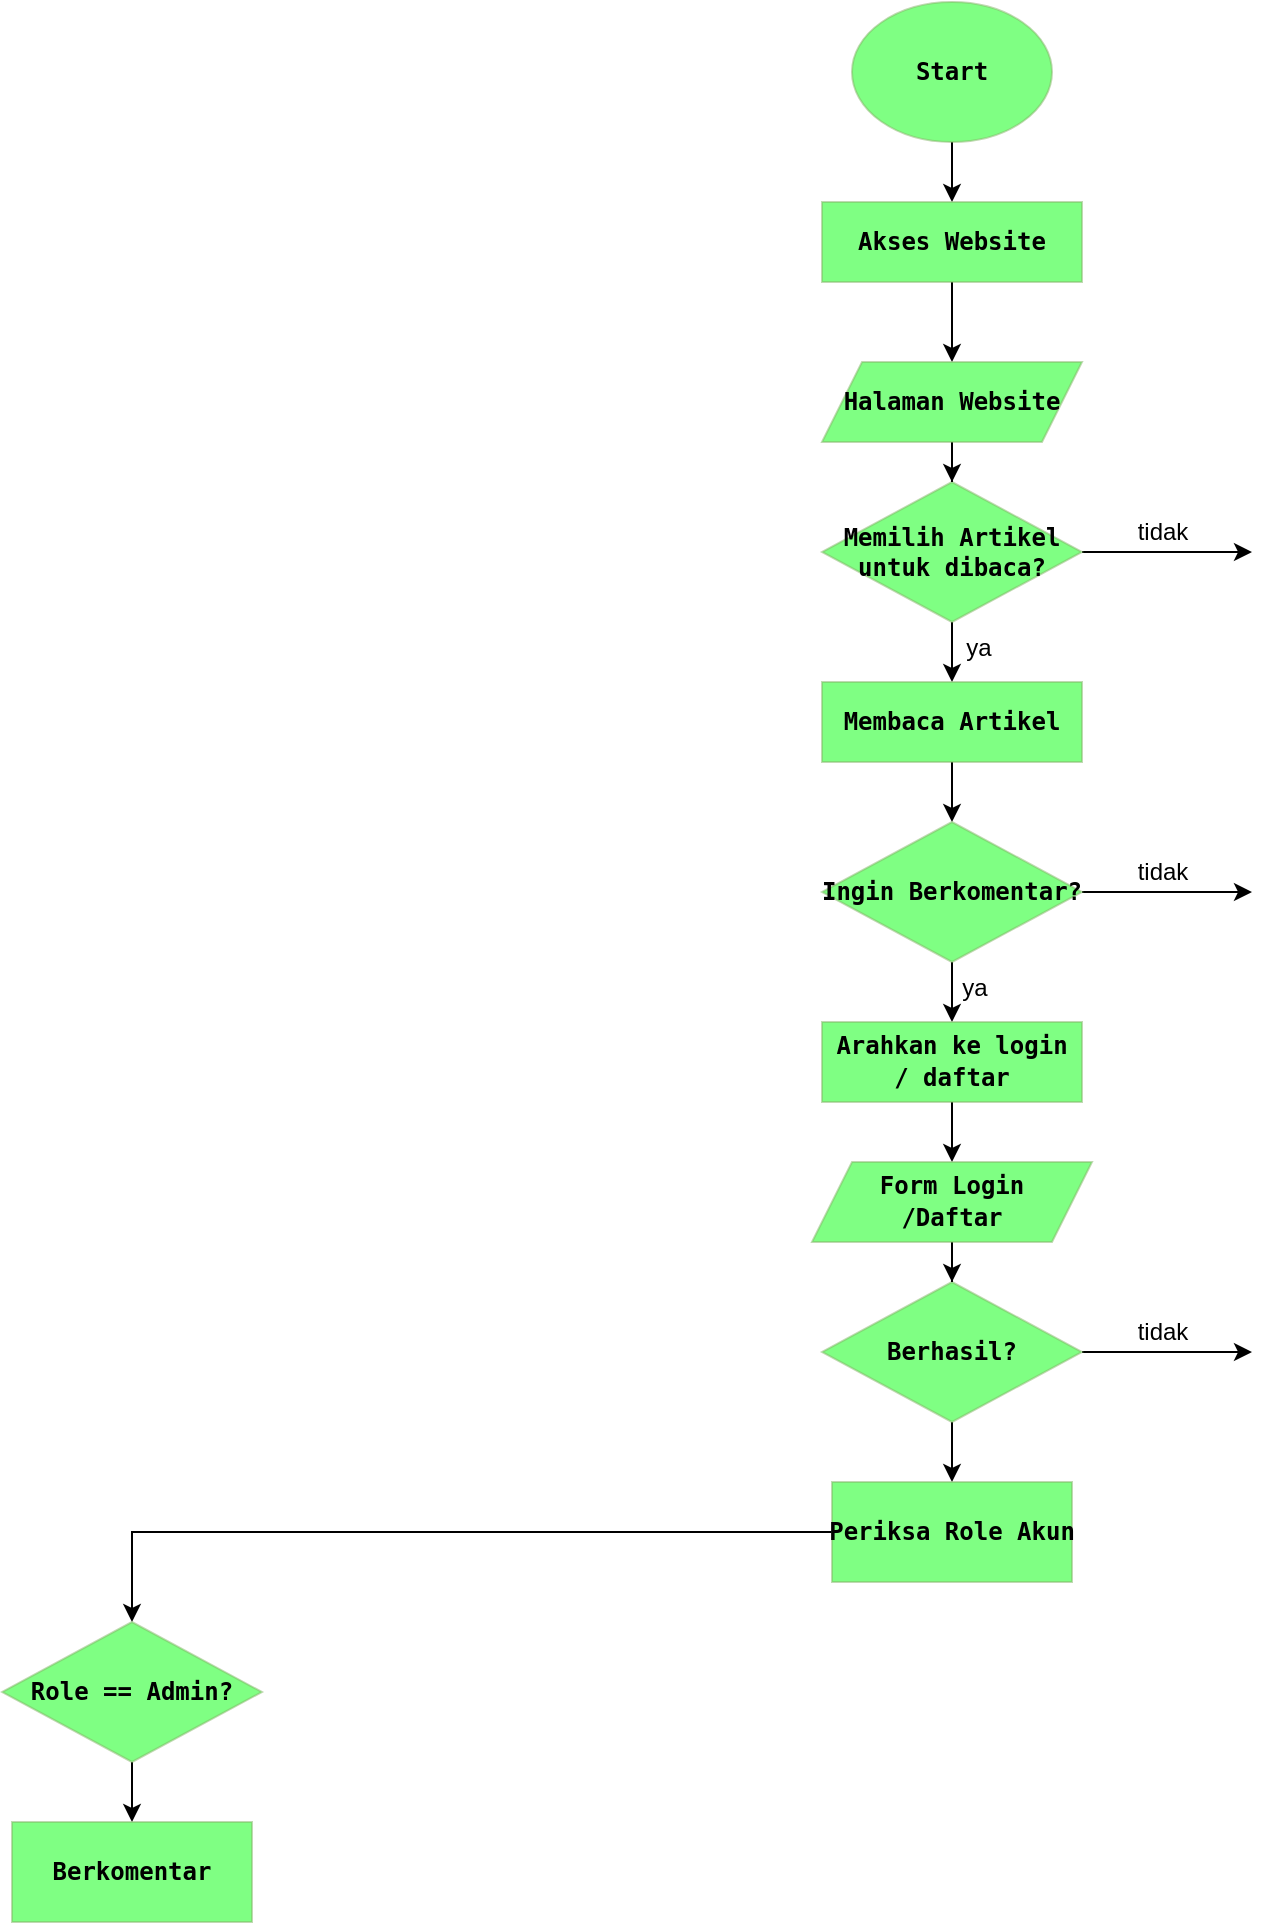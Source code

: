 <mxfile version="26.0.4">
  <diagram name="Page-1" id="2PvMuuVXnrtu_wnbC9QU">
    <mxGraphModel dx="1738" dy="553" grid="1" gridSize="10" guides="1" tooltips="1" connect="1" arrows="1" fold="1" page="1" pageScale="1" pageWidth="850" pageHeight="1100" math="0" shadow="0">
      <root>
        <mxCell id="0" />
        <mxCell id="1" parent="0" />
        <mxCell id="K7Be8ACF9KZPtc9YEbSb-3" value="" style="edgeStyle=orthogonalEdgeStyle;rounded=0;orthogonalLoop=1;jettySize=auto;html=1;" edge="1" parent="1" source="K7Be8ACF9KZPtc9YEbSb-1" target="K7Be8ACF9KZPtc9YEbSb-2">
          <mxGeometry relative="1" as="geometry" />
        </mxCell>
        <mxCell id="K7Be8ACF9KZPtc9YEbSb-1" value="&lt;pre&gt;&lt;b&gt;Start&lt;/b&gt;&lt;/pre&gt;" style="ellipse;whiteSpace=wrap;html=1;strokeWidth=1;opacity=50;strokeColor=#82b366;fillColor=#00FF09;" vertex="1" parent="1">
          <mxGeometry x="365" y="60" width="100" height="70" as="geometry" />
        </mxCell>
        <mxCell id="K7Be8ACF9KZPtc9YEbSb-49" value="" style="edgeStyle=orthogonalEdgeStyle;rounded=0;orthogonalLoop=1;jettySize=auto;html=1;" edge="1" parent="1" source="K7Be8ACF9KZPtc9YEbSb-2" target="K7Be8ACF9KZPtc9YEbSb-48">
          <mxGeometry relative="1" as="geometry" />
        </mxCell>
        <mxCell id="K7Be8ACF9KZPtc9YEbSb-2" value="&lt;pre&gt;&lt;b&gt;Akses Website&lt;/b&gt;&lt;/pre&gt;" style="whiteSpace=wrap;html=1;strokeWidth=1;opacity=50;strokeColor=#82b366;fillColor=#00FF09;" vertex="1" parent="1">
          <mxGeometry x="350" y="160" width="130" height="40" as="geometry" />
        </mxCell>
        <mxCell id="K7Be8ACF9KZPtc9YEbSb-9" value="" style="edgeStyle=orthogonalEdgeStyle;rounded=0;orthogonalLoop=1;jettySize=auto;html=1;" edge="1" parent="1" source="K7Be8ACF9KZPtc9YEbSb-4" target="K7Be8ACF9KZPtc9YEbSb-10">
          <mxGeometry relative="1" as="geometry">
            <mxPoint x="415" y="410" as="targetPoint" />
          </mxGeometry>
        </mxCell>
        <mxCell id="K7Be8ACF9KZPtc9YEbSb-15" value="" style="edgeStyle=orthogonalEdgeStyle;rounded=0;orthogonalLoop=1;jettySize=auto;html=1;" edge="1" parent="1" source="K7Be8ACF9KZPtc9YEbSb-4">
          <mxGeometry relative="1" as="geometry">
            <mxPoint x="565" y="335" as="targetPoint" />
          </mxGeometry>
        </mxCell>
        <mxCell id="K7Be8ACF9KZPtc9YEbSb-4" value="&lt;pre&gt;&lt;b&gt;Memilih Artikel&lt;br&gt;untuk dibaca?&lt;/b&gt;&lt;/pre&gt;" style="rhombus;whiteSpace=wrap;html=1;strokeWidth=1;opacity=50;strokeColor=#82b366;fillColor=#00FF09;" vertex="1" parent="1">
          <mxGeometry x="350" y="300" width="130" height="70" as="geometry" />
        </mxCell>
        <mxCell id="K7Be8ACF9KZPtc9YEbSb-18" value="" style="edgeStyle=orthogonalEdgeStyle;rounded=0;orthogonalLoop=1;jettySize=auto;html=1;entryX=0.5;entryY=0;entryDx=0;entryDy=0;" edge="1" parent="1" source="K7Be8ACF9KZPtc9YEbSb-10" target="K7Be8ACF9KZPtc9YEbSb-19">
          <mxGeometry relative="1" as="geometry">
            <mxPoint x="415" y="500" as="targetPoint" />
          </mxGeometry>
        </mxCell>
        <mxCell id="K7Be8ACF9KZPtc9YEbSb-10" value="&lt;pre&gt;&lt;b&gt;Membaca Artikel&lt;/b&gt;&lt;/pre&gt;" style="whiteSpace=wrap;html=1;strokeWidth=1;opacity=50;strokeColor=#82b366;fillColor=#00FF09;" vertex="1" parent="1">
          <mxGeometry x="350" y="400" width="130" height="40" as="geometry" />
        </mxCell>
        <mxCell id="K7Be8ACF9KZPtc9YEbSb-13" value="ya" style="text;html=1;align=center;verticalAlign=middle;resizable=0;points=[];autosize=1;strokeColor=none;fillColor=none;" vertex="1" parent="1">
          <mxGeometry x="408" y="368" width="40" height="30" as="geometry" />
        </mxCell>
        <mxCell id="K7Be8ACF9KZPtc9YEbSb-16" value="t&lt;span style=&quot;background-color: transparent; color: light-dark(rgb(0, 0, 0), rgb(255, 255, 255));&quot;&gt;idak&lt;/span&gt;" style="text;html=1;align=center;verticalAlign=middle;resizable=0;points=[];autosize=1;strokeColor=none;fillColor=none;" vertex="1" parent="1">
          <mxGeometry x="495" y="310" width="50" height="30" as="geometry" />
        </mxCell>
        <mxCell id="K7Be8ACF9KZPtc9YEbSb-21" value="" style="edgeStyle=orthogonalEdgeStyle;rounded=0;orthogonalLoop=1;jettySize=auto;html=1;" edge="1" parent="1" source="K7Be8ACF9KZPtc9YEbSb-19">
          <mxGeometry relative="1" as="geometry">
            <mxPoint x="565" y="505" as="targetPoint" />
          </mxGeometry>
        </mxCell>
        <mxCell id="K7Be8ACF9KZPtc9YEbSb-24" value="" style="edgeStyle=orthogonalEdgeStyle;rounded=0;orthogonalLoop=1;jettySize=auto;html=1;" edge="1" parent="1" source="K7Be8ACF9KZPtc9YEbSb-19" target="K7Be8ACF9KZPtc9YEbSb-26">
          <mxGeometry relative="1" as="geometry">
            <mxPoint x="415" y="600" as="targetPoint" />
          </mxGeometry>
        </mxCell>
        <mxCell id="K7Be8ACF9KZPtc9YEbSb-19" value="&lt;pre&gt;&lt;b&gt;Ingin Berkomentar?&lt;/b&gt;&lt;br&gt;&lt;/pre&gt;" style="rhombus;whiteSpace=wrap;html=1;strokeWidth=1;opacity=50;strokeColor=#82b366;fillColor=#00FF09;" vertex="1" parent="1">
          <mxGeometry x="350" y="470" width="130" height="70" as="geometry" />
        </mxCell>
        <mxCell id="K7Be8ACF9KZPtc9YEbSb-22" value="t&lt;span style=&quot;background-color: transparent; color: light-dark(rgb(0, 0, 0), rgb(255, 255, 255));&quot;&gt;idak&lt;/span&gt;" style="text;html=1;align=center;verticalAlign=middle;resizable=0;points=[];autosize=1;strokeColor=none;fillColor=none;" vertex="1" parent="1">
          <mxGeometry x="495" y="480" width="50" height="30" as="geometry" />
        </mxCell>
        <mxCell id="K7Be8ACF9KZPtc9YEbSb-25" value="ya" style="text;html=1;align=center;verticalAlign=middle;resizable=0;points=[];autosize=1;strokeColor=none;fillColor=none;" vertex="1" parent="1">
          <mxGeometry x="406" y="538" width="40" height="30" as="geometry" />
        </mxCell>
        <mxCell id="K7Be8ACF9KZPtc9YEbSb-44" value="" style="edgeStyle=orthogonalEdgeStyle;rounded=0;orthogonalLoop=1;jettySize=auto;html=1;" edge="1" parent="1" source="K7Be8ACF9KZPtc9YEbSb-26" target="K7Be8ACF9KZPtc9YEbSb-43">
          <mxGeometry relative="1" as="geometry" />
        </mxCell>
        <mxCell id="K7Be8ACF9KZPtc9YEbSb-26" value="&lt;pre style=&quot;line-height: 30%;&quot;&gt;&lt;b&gt;Arahkan ke login&lt;/b&gt;&lt;/pre&gt;&lt;pre style=&quot;line-height: 30%;&quot;&gt;&lt;b&gt;/ daftar&lt;/b&gt;&lt;/pre&gt;" style="whiteSpace=wrap;html=1;strokeWidth=1;opacity=50;strokeColor=#82b366;fillColor=#00FF09;" vertex="1" parent="1">
          <mxGeometry x="350" y="570" width="130" height="40" as="geometry" />
        </mxCell>
        <mxCell id="K7Be8ACF9KZPtc9YEbSb-35" value="" style="edgeStyle=orthogonalEdgeStyle;rounded=0;orthogonalLoop=1;jettySize=auto;html=1;" edge="1" parent="1" source="K7Be8ACF9KZPtc9YEbSb-33" target="K7Be8ACF9KZPtc9YEbSb-34">
          <mxGeometry relative="1" as="geometry" />
        </mxCell>
        <mxCell id="K7Be8ACF9KZPtc9YEbSb-41" value="" style="edgeStyle=orthogonalEdgeStyle;rounded=0;orthogonalLoop=1;jettySize=auto;html=1;" edge="1" parent="1" source="K7Be8ACF9KZPtc9YEbSb-33">
          <mxGeometry relative="1" as="geometry">
            <mxPoint x="565.0" y="735" as="targetPoint" />
          </mxGeometry>
        </mxCell>
        <mxCell id="K7Be8ACF9KZPtc9YEbSb-33" value="&lt;pre&gt;&lt;b&gt;Berhasil?&lt;/b&gt;&lt;br&gt;&lt;/pre&gt;" style="rhombus;whiteSpace=wrap;html=1;strokeWidth=1;opacity=50;strokeColor=#82b366;fillColor=#00FF09;" vertex="1" parent="1">
          <mxGeometry x="350" y="700" width="130" height="70" as="geometry" />
        </mxCell>
        <mxCell id="K7Be8ACF9KZPtc9YEbSb-38" value="" style="edgeStyle=orthogonalEdgeStyle;rounded=0;orthogonalLoop=1;jettySize=auto;html=1;entryX=0.5;entryY=0;entryDx=0;entryDy=0;" edge="1" parent="1" source="K7Be8ACF9KZPtc9YEbSb-34" target="K7Be8ACF9KZPtc9YEbSb-39">
          <mxGeometry relative="1" as="geometry">
            <mxPoint y="860" as="targetPoint" />
          </mxGeometry>
        </mxCell>
        <mxCell id="K7Be8ACF9KZPtc9YEbSb-34" value="&lt;pre&gt;&lt;b&gt;Periksa Role Akun&lt;/b&gt;&lt;/pre&gt;" style="whiteSpace=wrap;html=1;fillColor=#00FF09;strokeColor=#82b366;strokeWidth=1;opacity=50;" vertex="1" parent="1">
          <mxGeometry x="355" y="800" width="120" height="50" as="geometry" />
        </mxCell>
        <mxCell id="K7Be8ACF9KZPtc9YEbSb-55" value="" style="edgeStyle=orthogonalEdgeStyle;rounded=0;orthogonalLoop=1;jettySize=auto;html=1;entryX=0.5;entryY=0;entryDx=0;entryDy=0;" edge="1" parent="1" source="K7Be8ACF9KZPtc9YEbSb-39" target="K7Be8ACF9KZPtc9YEbSb-56">
          <mxGeometry relative="1" as="geometry">
            <mxPoint x="5" y="970" as="targetPoint" />
          </mxGeometry>
        </mxCell>
        <mxCell id="K7Be8ACF9KZPtc9YEbSb-39" value="&lt;pre&gt;&lt;b&gt;Role == Admin?&lt;/b&gt;&lt;br&gt;&lt;/pre&gt;" style="rhombus;whiteSpace=wrap;html=1;strokeWidth=1;opacity=50;strokeColor=#82b366;fillColor=#00FF09;" vertex="1" parent="1">
          <mxGeometry x="-60" y="870" width="130" height="70" as="geometry" />
        </mxCell>
        <mxCell id="K7Be8ACF9KZPtc9YEbSb-42" value="t&lt;span style=&quot;background-color: transparent; color: light-dark(rgb(0, 0, 0), rgb(255, 255, 255));&quot;&gt;idak&lt;/span&gt;" style="text;html=1;align=center;verticalAlign=middle;resizable=0;points=[];autosize=1;strokeColor=none;fillColor=none;" vertex="1" parent="1">
          <mxGeometry x="495" y="710" width="50" height="30" as="geometry" />
        </mxCell>
        <mxCell id="K7Be8ACF9KZPtc9YEbSb-45" value="" style="edgeStyle=orthogonalEdgeStyle;rounded=0;orthogonalLoop=1;jettySize=auto;html=1;" edge="1" parent="1" source="K7Be8ACF9KZPtc9YEbSb-43" target="K7Be8ACF9KZPtc9YEbSb-33">
          <mxGeometry relative="1" as="geometry" />
        </mxCell>
        <mxCell id="K7Be8ACF9KZPtc9YEbSb-43" value="&lt;pre style=&quot;line-height: 30%;&quot;&gt;&lt;b&gt;Form Login&lt;/b&gt;&lt;/pre&gt;&lt;pre style=&quot;line-height: 30%;&quot;&gt;&lt;b&gt;/Daftar&lt;/b&gt;&lt;/pre&gt;" style="shape=parallelogram;perimeter=parallelogramPerimeter;whiteSpace=wrap;html=1;fixedSize=1;fillColor=#00FF09;strokeColor=#82b366;strokeWidth=1;opacity=50;" vertex="1" parent="1">
          <mxGeometry x="345" y="640" width="140" height="40" as="geometry" />
        </mxCell>
        <mxCell id="K7Be8ACF9KZPtc9YEbSb-53" value="" style="edgeStyle=orthogonalEdgeStyle;rounded=0;orthogonalLoop=1;jettySize=auto;html=1;entryX=0.5;entryY=0;entryDx=0;entryDy=0;" edge="1" parent="1" source="K7Be8ACF9KZPtc9YEbSb-48" target="K7Be8ACF9KZPtc9YEbSb-4">
          <mxGeometry relative="1" as="geometry">
            <mxPoint x="15" y="340" as="targetPoint" />
          </mxGeometry>
        </mxCell>
        <mxCell id="K7Be8ACF9KZPtc9YEbSb-48" value="&lt;pre&gt;&lt;b&gt;Halaman Website&lt;/b&gt;&lt;/pre&gt;" style="shape=parallelogram;perimeter=parallelogramPerimeter;whiteSpace=wrap;html=1;fixedSize=1;fillColor=#00FF09;strokeColor=#82b366;strokeWidth=1;opacity=50;" vertex="1" parent="1">
          <mxGeometry x="350" y="240" width="130" height="40" as="geometry" />
        </mxCell>
        <mxCell id="K7Be8ACF9KZPtc9YEbSb-56" value="&lt;pre&gt;&lt;b&gt;Berkomentar&lt;/b&gt;&lt;/pre&gt;" style="whiteSpace=wrap;html=1;fillColor=#00FF09;strokeColor=#82b366;strokeWidth=1;opacity=50;" vertex="1" parent="1">
          <mxGeometry x="-55" y="970" width="120" height="50" as="geometry" />
        </mxCell>
      </root>
    </mxGraphModel>
  </diagram>
</mxfile>
